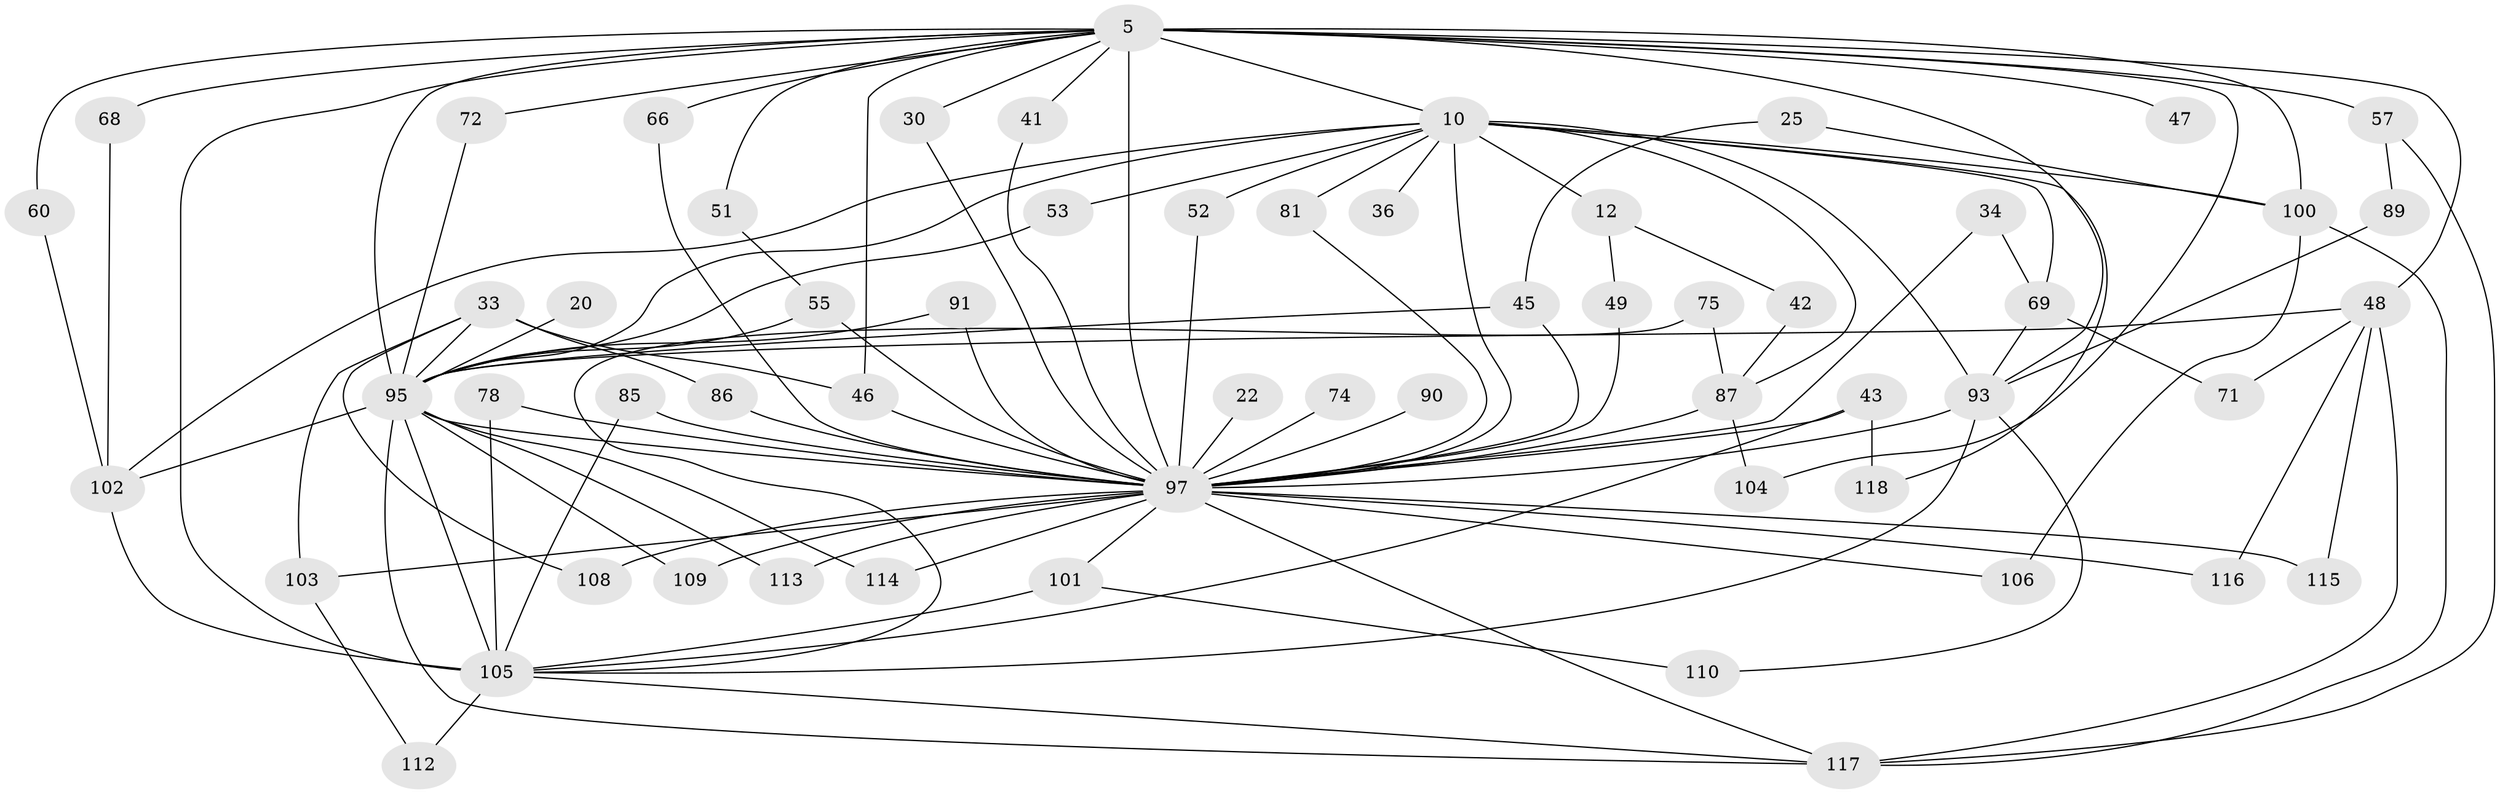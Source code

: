 // original degree distribution, {17: 0.01694915254237288, 20: 0.01694915254237288, 21: 0.00847457627118644, 28: 0.00847457627118644, 23: 0.00847457627118644, 22: 0.00847457627118644, 26: 0.00847457627118644, 16: 0.00847457627118644, 5: 0.05084745762711865, 4: 0.11016949152542373, 6: 0.059322033898305086, 3: 0.15254237288135594, 2: 0.5338983050847458, 8: 0.00847457627118644}
// Generated by graph-tools (version 1.1) at 2025/45/03/09/25 04:45:30]
// undirected, 59 vertices, 115 edges
graph export_dot {
graph [start="1"]
  node [color=gray90,style=filled];
  5 [super="+2"];
  10 [super="+6"];
  12;
  20;
  22;
  25;
  30;
  33;
  34;
  36;
  41;
  42;
  43 [super="+17"];
  45 [super="+28"];
  46 [super="+44"];
  47;
  48 [super="+40"];
  49;
  51;
  52;
  53;
  55 [super="+29"];
  57;
  60;
  66;
  68;
  69 [super="+16"];
  71;
  72;
  74;
  75;
  78;
  81;
  85;
  86;
  87 [super="+21+31"];
  89;
  90;
  91;
  93 [super="+24+27+83+79+80"];
  95 [super="+70+8"];
  97 [super="+84+4+65"];
  100 [super="+76+82"];
  101 [super="+99"];
  102 [super="+92+54"];
  103 [super="+96"];
  104;
  105 [super="+94+98"];
  106 [super="+59"];
  108;
  109;
  110;
  112;
  113;
  114 [super="+73+18"];
  115 [super="+62"];
  116;
  117 [super="+63+61+88+107+111"];
  118;
  5 -- 10 [weight=4];
  5 -- 30;
  5 -- 41;
  5 -- 47 [weight=2];
  5 -- 51;
  5 -- 57 [weight=2];
  5 -- 60;
  5 -- 66;
  5 -- 72;
  5 -- 104;
  5 -- 105 [weight=4];
  5 -- 68;
  5 -- 95 [weight=5];
  5 -- 48 [weight=3];
  5 -- 46;
  5 -- 100 [weight=3];
  5 -- 97 [weight=9];
  5 -- 93 [weight=4];
  10 -- 12 [weight=2];
  10 -- 36 [weight=2];
  10 -- 52;
  10 -- 69 [weight=3];
  10 -- 81;
  10 -- 53;
  10 -- 118;
  10 -- 87 [weight=2];
  10 -- 95 [weight=5];
  10 -- 100 [weight=3];
  10 -- 97 [weight=9];
  10 -- 93;
  10 -- 102 [weight=2];
  12 -- 42;
  12 -- 49;
  20 -- 95;
  22 -- 97 [weight=2];
  25 -- 45;
  25 -- 100;
  30 -- 97;
  33 -- 86;
  33 -- 108;
  33 -- 46;
  33 -- 103;
  33 -- 95 [weight=2];
  34 -- 69;
  34 -- 97;
  41 -- 97;
  42 -- 87;
  43 -- 118;
  43 -- 105;
  43 -- 97 [weight=2];
  45 -- 95 [weight=3];
  45 -- 97;
  46 -- 97;
  48 -- 71;
  48 -- 115;
  48 -- 116;
  48 -- 117 [weight=2];
  48 -- 95;
  49 -- 97;
  51 -- 55;
  52 -- 97;
  53 -- 95;
  55 -- 95;
  55 -- 97 [weight=2];
  57 -- 89;
  57 -- 117;
  60 -- 102;
  66 -- 97;
  68 -- 102;
  69 -- 71;
  69 -- 93;
  72 -- 95;
  74 -- 97 [weight=2];
  75 -- 87;
  75 -- 105;
  78 -- 105;
  78 -- 97;
  81 -- 97;
  85 -- 105;
  85 -- 97;
  86 -- 97;
  87 -- 104;
  87 -- 97 [weight=3];
  89 -- 93;
  90 -- 97 [weight=2];
  91 -- 95;
  91 -- 97;
  93 -- 110;
  93 -- 97 [weight=5];
  93 -- 105;
  95 -- 97 [weight=9];
  95 -- 102 [weight=2];
  95 -- 105 [weight=2];
  95 -- 109;
  95 -- 113;
  95 -- 114 [weight=3];
  95 -- 117;
  97 -- 108;
  97 -- 106 [weight=2];
  97 -- 114;
  97 -- 117 [weight=2];
  97 -- 115;
  97 -- 101;
  97 -- 103 [weight=2];
  97 -- 109;
  97 -- 113;
  97 -- 116;
  100 -- 117;
  100 -- 106;
  101 -- 110;
  101 -- 105 [weight=2];
  102 -- 105;
  103 -- 112;
  105 -- 112;
  105 -- 117;
}
